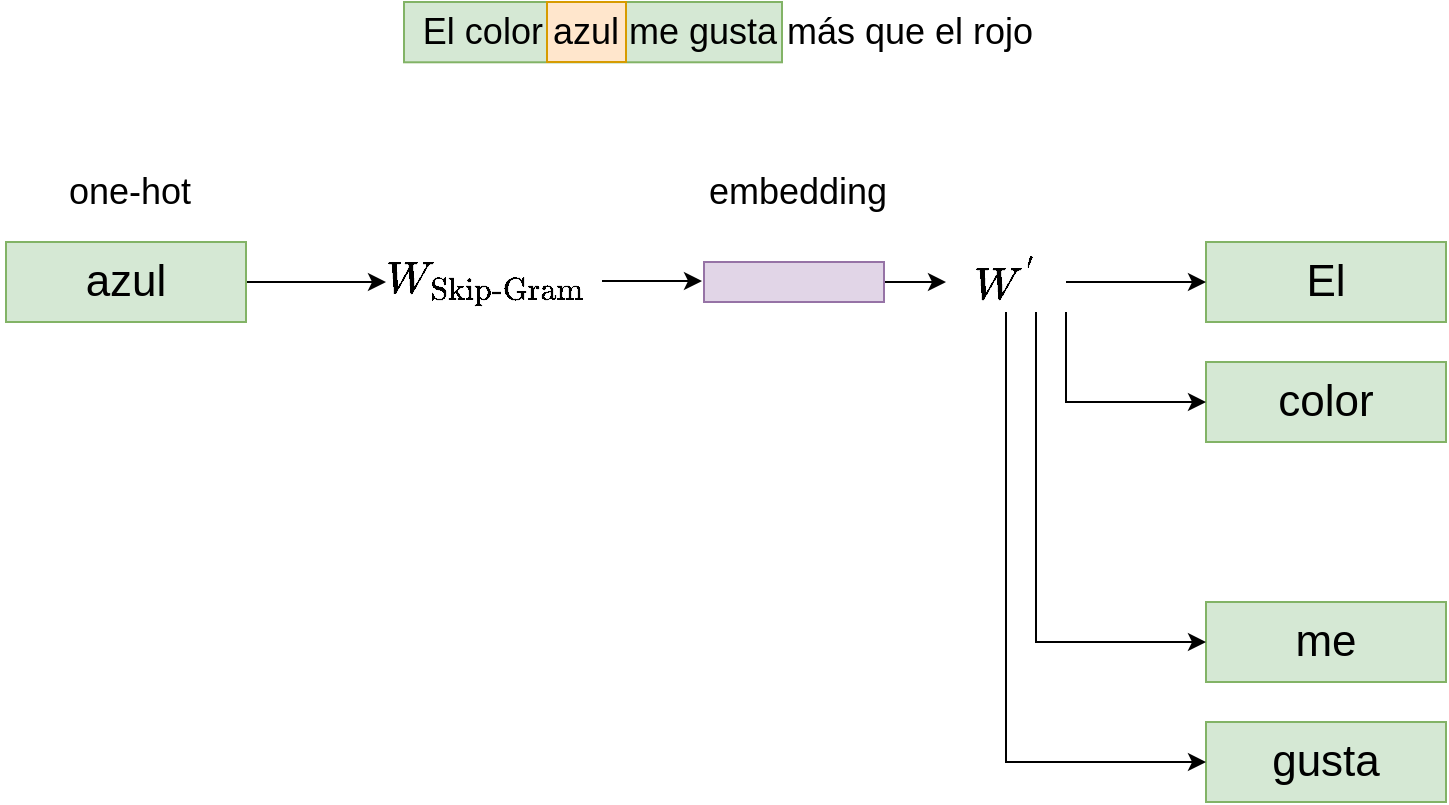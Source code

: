 <mxfile version="22.0.0" type="device">
  <diagram name="Página-1" id="UeGyeg_yLcp8lwj_ma0K">
    <mxGraphModel dx="1068" dy="764" grid="1" gridSize="10" guides="1" tooltips="1" connect="1" arrows="1" fold="1" page="1" pageScale="1" pageWidth="827" pageHeight="1169" math="1" shadow="0">
      <root>
        <mxCell id="0" />
        <mxCell id="1" parent="0" />
        <mxCell id="_tQxSI6ljYnC4HjAs2fF-77" value="" style="rounded=0;whiteSpace=wrap;html=1;fillColor=#d5e8d4;strokeColor=#82b366;" parent="1" vertex="1">
          <mxGeometry x="279" y="380" width="189" height="30.15" as="geometry" />
        </mxCell>
        <mxCell id="_tQxSI6ljYnC4HjAs2fF-78" value="" style="rounded=0;whiteSpace=wrap;html=1;fillColor=#ffe6cc;strokeColor=#d79b00;" parent="1" vertex="1">
          <mxGeometry x="350.5" y="380" width="39.5" height="30" as="geometry" />
        </mxCell>
        <mxCell id="_tQxSI6ljYnC4HjAs2fF-1" value="&lt;font style=&quot;font-size: 18px;&quot;&gt;El color azul me gusta más que el rojo&lt;/font&gt;" style="text;html=1;strokeColor=none;fillColor=none;align=center;verticalAlign=middle;whiteSpace=wrap;rounded=0;" parent="1" vertex="1">
          <mxGeometry x="246" y="380.15" width="390" height="30" as="geometry" />
        </mxCell>
        <mxCell id="_tQxSI6ljYnC4HjAs2fF-3" value="&lt;font style=&quot;font-size: 22px;&quot;&gt;color&lt;/font&gt;" style="rounded=0;whiteSpace=wrap;html=1;fillColor=#d5e8d4;strokeColor=#82b366;" parent="1" vertex="1">
          <mxGeometry x="680" y="560" width="120" height="40" as="geometry" />
        </mxCell>
        <mxCell id="2mwLE2qJgMXAru2KrmaW-1" style="edgeStyle=orthogonalEdgeStyle;rounded=0;orthogonalLoop=1;jettySize=auto;html=1;exitX=1;exitY=0.5;exitDx=0;exitDy=0;" edge="1" parent="1" source="_tQxSI6ljYnC4HjAs2fF-4">
          <mxGeometry relative="1" as="geometry">
            <mxPoint x="270" y="520" as="targetPoint" />
          </mxGeometry>
        </mxCell>
        <mxCell id="_tQxSI6ljYnC4HjAs2fF-4" value="&lt;font style=&quot;font-size: 22px;&quot;&gt;azul&lt;/font&gt;" style="rounded=0;whiteSpace=wrap;html=1;fillColor=#d5e8d4;strokeColor=#82b366;" parent="1" vertex="1">
          <mxGeometry x="80" y="500" width="120" height="40" as="geometry" />
        </mxCell>
        <mxCell id="_tQxSI6ljYnC4HjAs2fF-5" value="&lt;font style=&quot;font-size: 22px;&quot;&gt;El&lt;/font&gt;" style="rounded=0;whiteSpace=wrap;html=1;fillColor=#d5e8d4;strokeColor=#82b366;" parent="1" vertex="1">
          <mxGeometry x="680" y="500" width="120" height="40" as="geometry" />
        </mxCell>
        <mxCell id="_tQxSI6ljYnC4HjAs2fF-6" value="&lt;font style=&quot;font-size: 22px;&quot;&gt;me&lt;/font&gt;" style="rounded=0;whiteSpace=wrap;html=1;fillColor=#d5e8d4;strokeColor=#82b366;" parent="1" vertex="1">
          <mxGeometry x="680" y="680" width="120" height="40" as="geometry" />
        </mxCell>
        <mxCell id="_tQxSI6ljYnC4HjAs2fF-7" value="&lt;font style=&quot;font-size: 22px;&quot;&gt;gusta&lt;/font&gt;" style="rounded=0;whiteSpace=wrap;html=1;fillColor=#d5e8d4;strokeColor=#82b366;" parent="1" vertex="1">
          <mxGeometry x="680" y="740" width="120" height="40" as="geometry" />
        </mxCell>
        <mxCell id="_tQxSI6ljYnC4HjAs2fF-8" value="&lt;font style=&quot;font-size: 19px;&quot;&gt;$$W_{\text{Skip-Gram}}$$&lt;/font&gt;" style="text;html=1;strokeColor=none;fillColor=none;align=center;verticalAlign=middle;whiteSpace=wrap;rounded=0;" parent="1" vertex="1">
          <mxGeometry x="290" y="505" width="60" height="30" as="geometry" />
        </mxCell>
        <mxCell id="2mwLE2qJgMXAru2KrmaW-3" style="edgeStyle=orthogonalEdgeStyle;rounded=0;orthogonalLoop=1;jettySize=auto;html=1;exitX=1;exitY=0.5;exitDx=0;exitDy=0;entryX=0;entryY=0.5;entryDx=0;entryDy=0;" edge="1" parent="1" source="_tQxSI6ljYnC4HjAs2fF-16" target="_tQxSI6ljYnC4HjAs2fF-37">
          <mxGeometry relative="1" as="geometry" />
        </mxCell>
        <mxCell id="_tQxSI6ljYnC4HjAs2fF-16" value="" style="rounded=0;whiteSpace=wrap;html=1;fillColor=#e1d5e7;strokeColor=#9673a6;" parent="1" vertex="1">
          <mxGeometry x="429" y="510" width="90" height="20" as="geometry" />
        </mxCell>
        <mxCell id="_tQxSI6ljYnC4HjAs2fF-32" value="&lt;font style=&quot;font-size: 18px;&quot;&gt;one-hot&lt;/font&gt;" style="text;html=1;strokeColor=none;fillColor=none;align=center;verticalAlign=middle;whiteSpace=wrap;rounded=0;" parent="1" vertex="1">
          <mxGeometry x="77" y="460" width="130" height="30" as="geometry" />
        </mxCell>
        <mxCell id="_tQxSI6ljYnC4HjAs2fF-33" value="&lt;font style=&quot;font-size: 18px;&quot;&gt;embedding&lt;/font&gt;" style="text;html=1;strokeColor=none;fillColor=none;align=center;verticalAlign=middle;whiteSpace=wrap;rounded=0;" parent="1" vertex="1">
          <mxGeometry x="411" y="460" width="130" height="30" as="geometry" />
        </mxCell>
        <mxCell id="2mwLE2qJgMXAru2KrmaW-5" style="edgeStyle=orthogonalEdgeStyle;rounded=0;orthogonalLoop=1;jettySize=auto;html=1;exitX=1;exitY=0.5;exitDx=0;exitDy=0;entryX=0;entryY=0.5;entryDx=0;entryDy=0;" edge="1" parent="1" source="_tQxSI6ljYnC4HjAs2fF-37" target="_tQxSI6ljYnC4HjAs2fF-5">
          <mxGeometry relative="1" as="geometry" />
        </mxCell>
        <mxCell id="2mwLE2qJgMXAru2KrmaW-6" style="edgeStyle=orthogonalEdgeStyle;rounded=0;orthogonalLoop=1;jettySize=auto;html=1;exitX=1;exitY=1;exitDx=0;exitDy=0;entryX=0;entryY=0.5;entryDx=0;entryDy=0;" edge="1" parent="1" source="_tQxSI6ljYnC4HjAs2fF-37" target="_tQxSI6ljYnC4HjAs2fF-3">
          <mxGeometry relative="1" as="geometry" />
        </mxCell>
        <mxCell id="2mwLE2qJgMXAru2KrmaW-7" style="edgeStyle=orthogonalEdgeStyle;rounded=0;orthogonalLoop=1;jettySize=auto;html=1;exitX=0.75;exitY=1;exitDx=0;exitDy=0;entryX=0;entryY=0.5;entryDx=0;entryDy=0;" edge="1" parent="1" source="_tQxSI6ljYnC4HjAs2fF-37" target="_tQxSI6ljYnC4HjAs2fF-6">
          <mxGeometry relative="1" as="geometry" />
        </mxCell>
        <mxCell id="2mwLE2qJgMXAru2KrmaW-8" style="edgeStyle=orthogonalEdgeStyle;rounded=0;orthogonalLoop=1;jettySize=auto;html=1;exitX=0.5;exitY=1;exitDx=0;exitDy=0;entryX=0;entryY=0.5;entryDx=0;entryDy=0;" edge="1" parent="1" source="_tQxSI6ljYnC4HjAs2fF-37" target="_tQxSI6ljYnC4HjAs2fF-7">
          <mxGeometry relative="1" as="geometry" />
        </mxCell>
        <mxCell id="_tQxSI6ljYnC4HjAs2fF-37" value="&lt;font style=&quot;font-size: 19px;&quot;&gt;$$W^{&#39;}$$&lt;/font&gt;" style="text;html=1;strokeColor=none;fillColor=none;align=center;verticalAlign=middle;whiteSpace=wrap;rounded=0;" parent="1" vertex="1">
          <mxGeometry x="550" y="505" width="60" height="30" as="geometry" />
        </mxCell>
        <mxCell id="2mwLE2qJgMXAru2KrmaW-2" value="" style="endArrow=classic;html=1;rounded=0;entryX=0;entryY=0.5;entryDx=0;entryDy=0;" edge="1" parent="1">
          <mxGeometry width="50" height="50" relative="1" as="geometry">
            <mxPoint x="378" y="519.5" as="sourcePoint" />
            <mxPoint x="428" y="519.5" as="targetPoint" />
          </mxGeometry>
        </mxCell>
      </root>
    </mxGraphModel>
  </diagram>
</mxfile>
